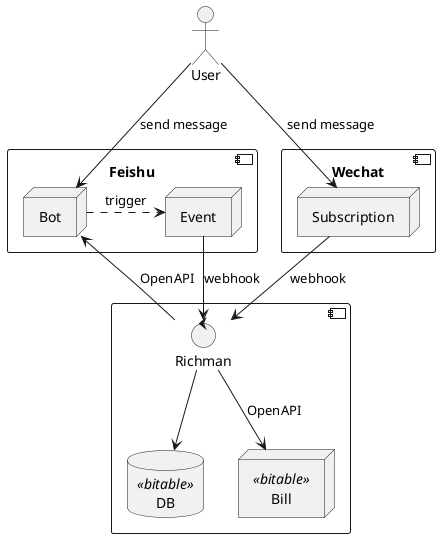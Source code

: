 @startuml

component {
    control Richman
    Database DB <<bitable>>
    node Bill <<bitable>>
    Richman -down-> DB
}
component Wechat {
    node Subscription
}
component Feishu {
    node Bot
    node Event

    Bot .right.> Event:trigger


}
Event -up-> Richman:webhook
Richman -down-> Bill:OpenAPI
Richman -up-> Bot:OpenAPI

actor User

User -down-> Bot:send message
User -down-> Subscription:send message

Subscription -down-> Richman:webhook

@enduml